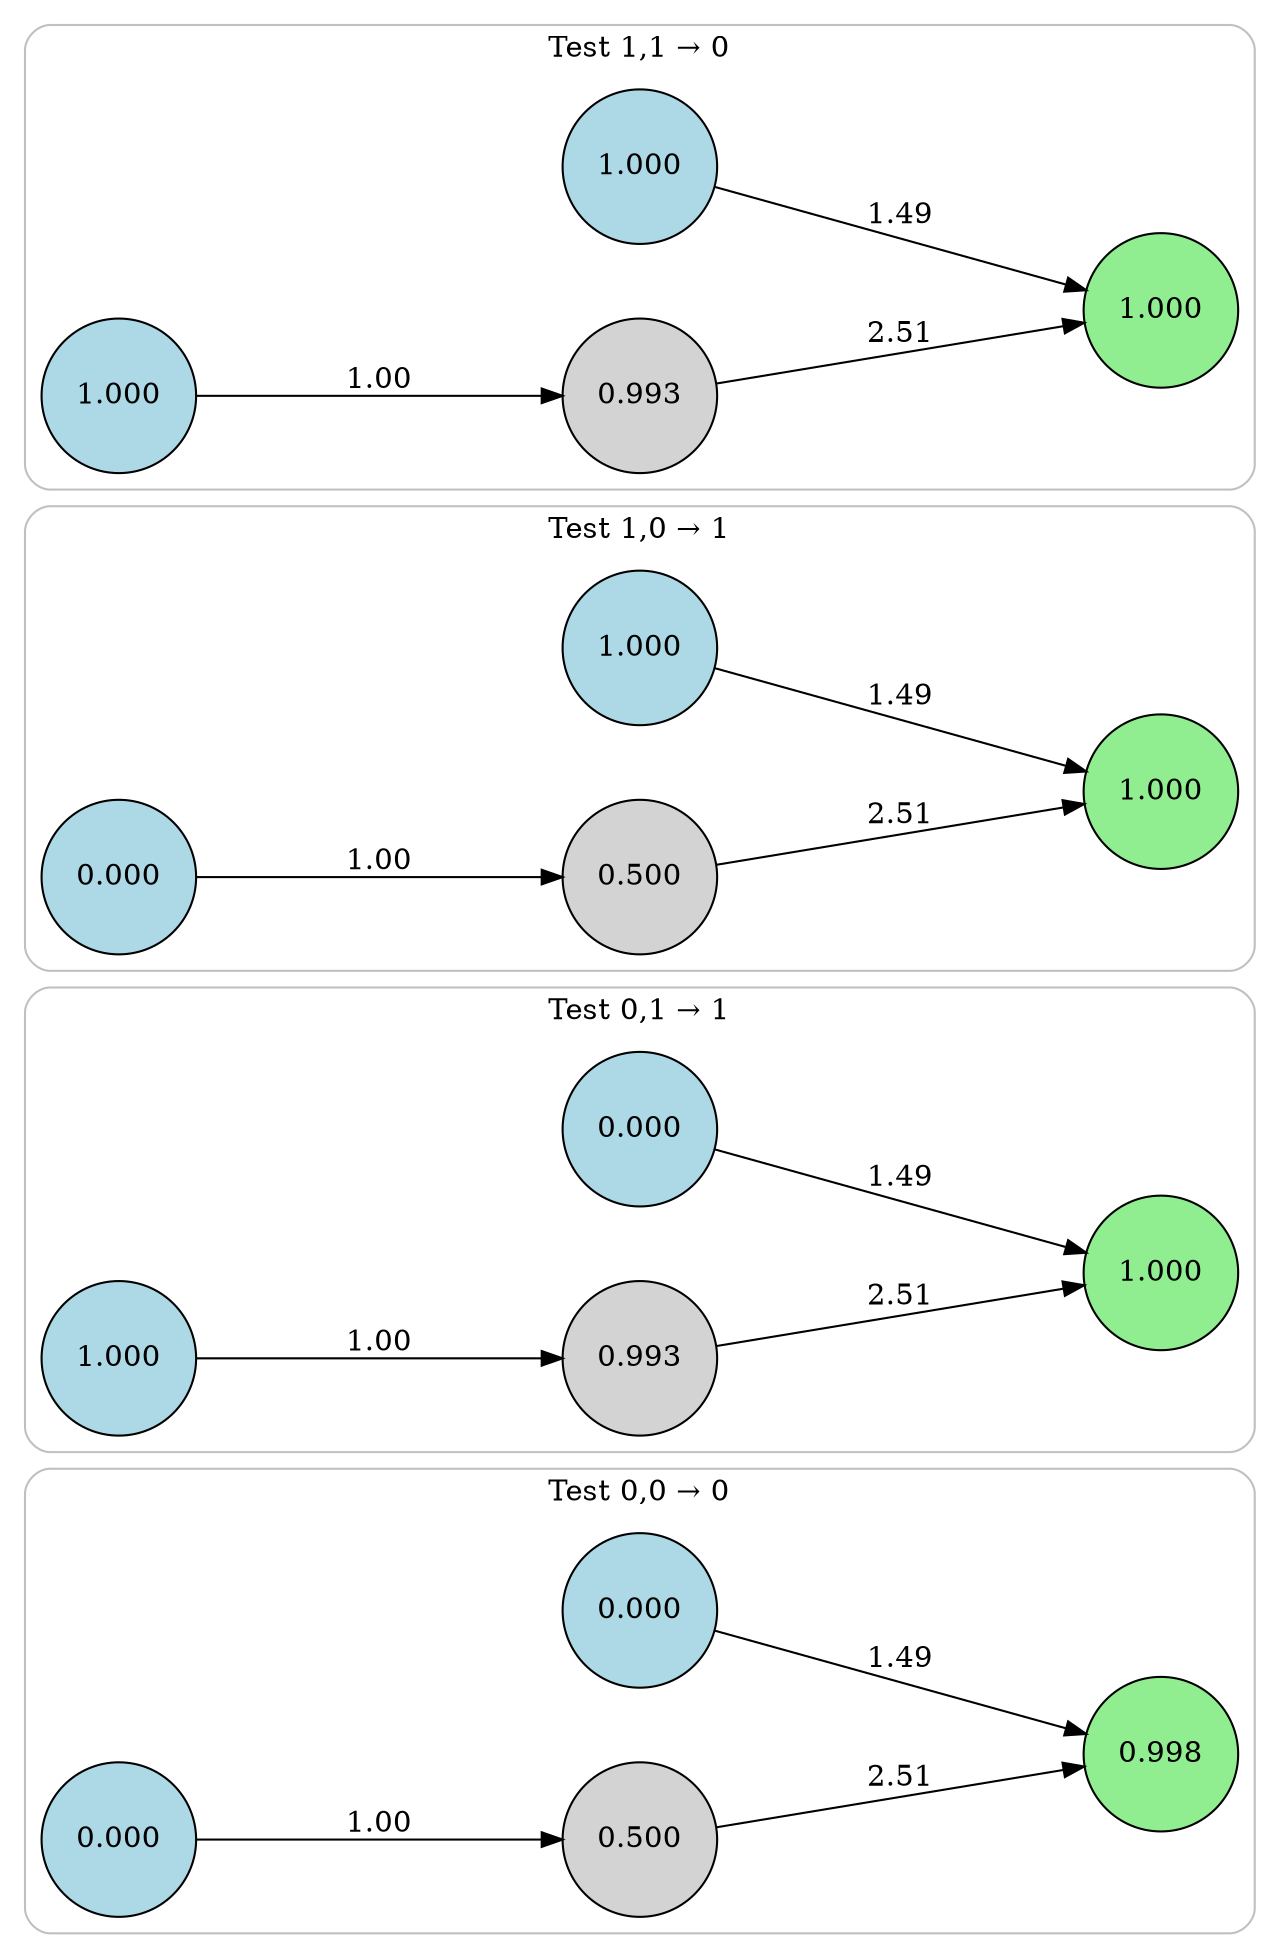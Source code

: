 digraph neat {
  compound=true;
  rankdir=LR;
  node [shape=circle];
  ranksep=2.0;
  nodesep=0.5;
  subgraph cluster_0 {
    label="Test 0,0 → 0";
    style=rounded;
    color=gray;
    node0_0 [label="0.000", style=filled, fillcolor=lightblue];
    node1_0 [label="0.000", style=filled, fillcolor=lightblue];
    node39_0 [label="0.998", style=filled, fillcolor=lightgreen];
    node161_0 [label="0.500", style=filled, fillcolor=lightgray];
    node0_0 -> node39_0 [label="1.49"];
    node1_0 -> node161_0 [label="1.00"];
    node161_0 -> node39_0 [label="2.51"];
  }
  subgraph cluster_1 {
    label="Test 0,1 → 1";
    style=rounded;
    color=gray;
    node0_1 [label="0.000", style=filled, fillcolor=lightblue];
    node1_1 [label="1.000", style=filled, fillcolor=lightblue];
    node39_1 [label="1.000", style=filled, fillcolor=lightgreen];
    node161_1 [label="0.993", style=filled, fillcolor=lightgray];
    node0_1 -> node39_1 [label="1.49"];
    node1_1 -> node161_1 [label="1.00"];
    node161_1 -> node39_1 [label="2.51"];
  }
  subgraph cluster_2 {
    label="Test 1,0 → 1";
    style=rounded;
    color=gray;
    node0_2 [label="1.000", style=filled, fillcolor=lightblue];
    node1_2 [label="0.000", style=filled, fillcolor=lightblue];
    node39_2 [label="1.000", style=filled, fillcolor=lightgreen];
    node161_2 [label="0.500", style=filled, fillcolor=lightgray];
    node0_2 -> node39_2 [label="1.49"];
    node1_2 -> node161_2 [label="1.00"];
    node161_2 -> node39_2 [label="2.51"];
  }
  subgraph cluster_3 {
    label="Test 1,1 → 0";
    style=rounded;
    color=gray;
    node0_3 [label="1.000", style=filled, fillcolor=lightblue];
    node1_3 [label="1.000", style=filled, fillcolor=lightblue];
    node39_3 [label="1.000", style=filled, fillcolor=lightgreen];
    node161_3 [label="0.993", style=filled, fillcolor=lightgray];
    node0_3 -> node39_3 [label="1.49"];
    node1_3 -> node161_3 [label="1.00"];
    node161_3 -> node39_3 [label="2.51"];
  }
}
